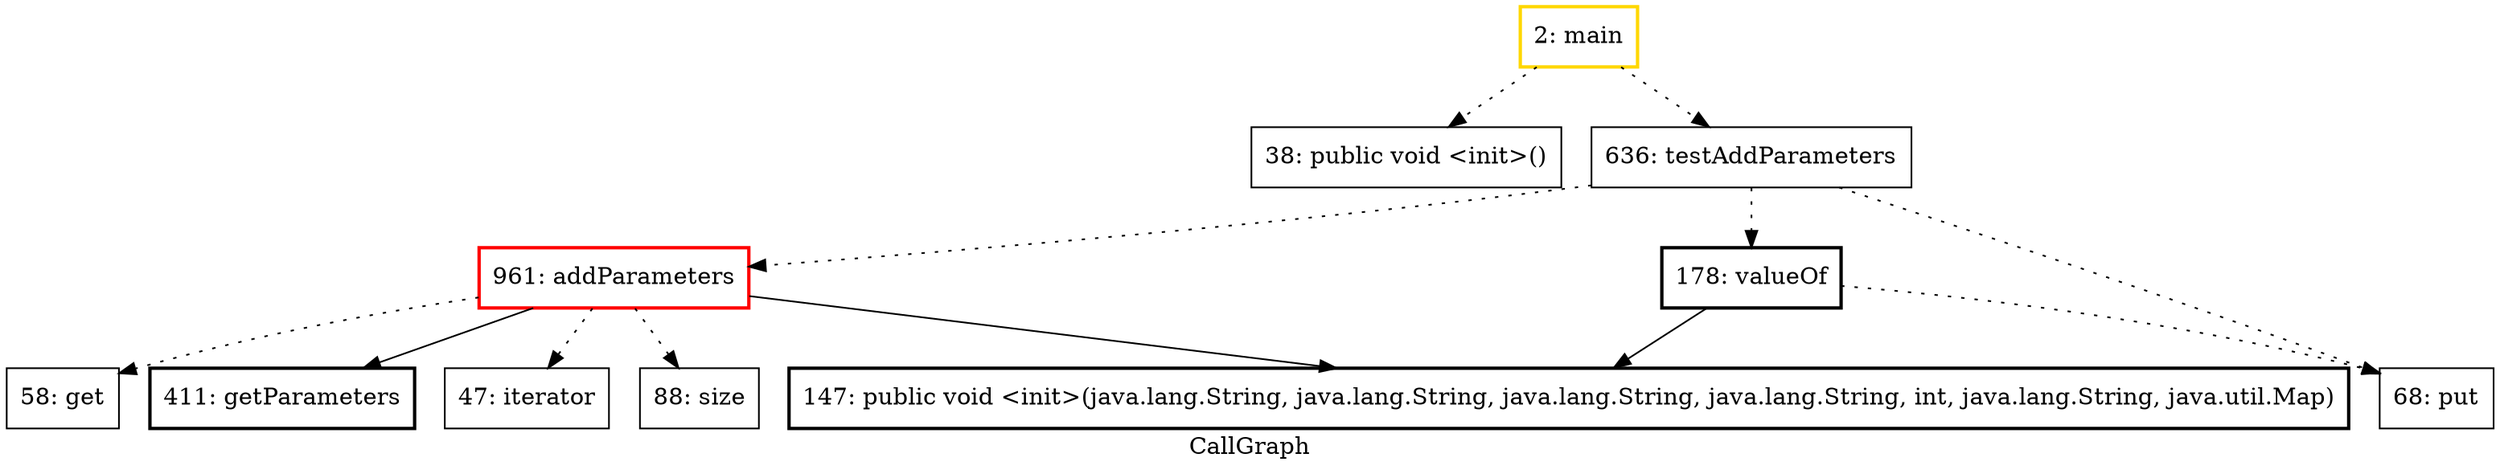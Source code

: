 digraph "CallGraph" {
    label="CallGraph";
node [shape=box];
"2: main" [color=gold] [style=bold]
"961: addParameters" [color=red] [style=bold]
"38: public void <init>()"
"636: testAddParameters"
"178: valueOf" [style=bold]
"68: put"
"147: public void <init>(java.lang.String, java.lang.String, java.lang.String, java.lang.String, int, java.lang.String, java.util.Map)" [style=bold]
"58: get"
"411: getParameters" [style=bold]
"47: iterator"
"88: size"
"2: main"->"38: public void <init>()" [style=dotted];

"2: main"->"636: testAddParameters" [style=dotted];

"636: testAddParameters"->"178: valueOf" [style=dotted];

"636: testAddParameters"->"961: addParameters" [style=dotted];

"636: testAddParameters"->"68: put" [style=dotted];

"178: valueOf"->"147: public void <init>(java.lang.String, java.lang.String, java.lang.String, java.lang.String, int, java.lang.String, java.util.Map)";

"178: valueOf"->"68: put" [style=dotted];

"961: addParameters"->"147: public void <init>(java.lang.String, java.lang.String, java.lang.String, java.lang.String, int, java.lang.String, java.util.Map)";

"961: addParameters"->"58: get" [style=dotted];

"961: addParameters"->"411: getParameters";

"961: addParameters"->"47: iterator" [style=dotted];

"961: addParameters"->"88: size" [style=dotted];

}